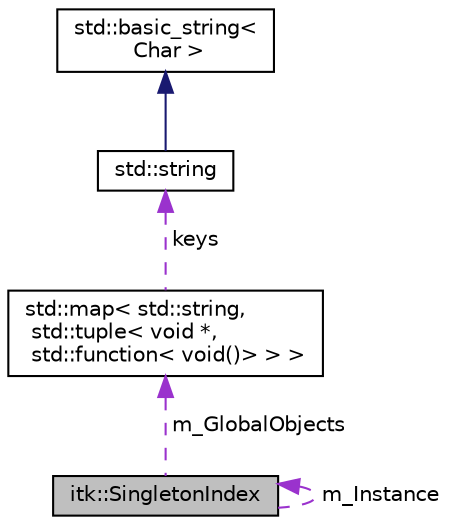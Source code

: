 digraph "itk::SingletonIndex"
{
 // LATEX_PDF_SIZE
  edge [fontname="Helvetica",fontsize="10",labelfontname="Helvetica",labelfontsize="10"];
  node [fontname="Helvetica",fontsize="10",shape=record];
  Node1 [label="itk::SingletonIndex",height=0.2,width=0.4,color="black", fillcolor="grey75", style="filled", fontcolor="black",tooltip="Implementation detail."];
  Node2 -> Node1 [dir="back",color="darkorchid3",fontsize="10",style="dashed",label=" m_GlobalObjects" ,fontname="Helvetica"];
  Node2 [label="std::map\< std::string,\l std::tuple\< void *,\l std::function\< void()\> \> \>",height=0.2,width=0.4,color="black", fillcolor="white", style="filled",tooltip=" "];
  Node3 -> Node2 [dir="back",color="darkorchid3",fontsize="10",style="dashed",label=" keys" ,fontname="Helvetica"];
  Node3 [label="std::string",height=0.2,width=0.4,color="black", fillcolor="white", style="filled",tooltip=" "];
  Node4 -> Node3 [dir="back",color="midnightblue",fontsize="10",style="solid",fontname="Helvetica"];
  Node4 [label="std::basic_string\<\l Char \>",height=0.2,width=0.4,color="black", fillcolor="white", style="filled",tooltip=" "];
  Node1 -> Node1 [dir="back",color="darkorchid3",fontsize="10",style="dashed",label=" m_Instance" ,fontname="Helvetica"];
}
